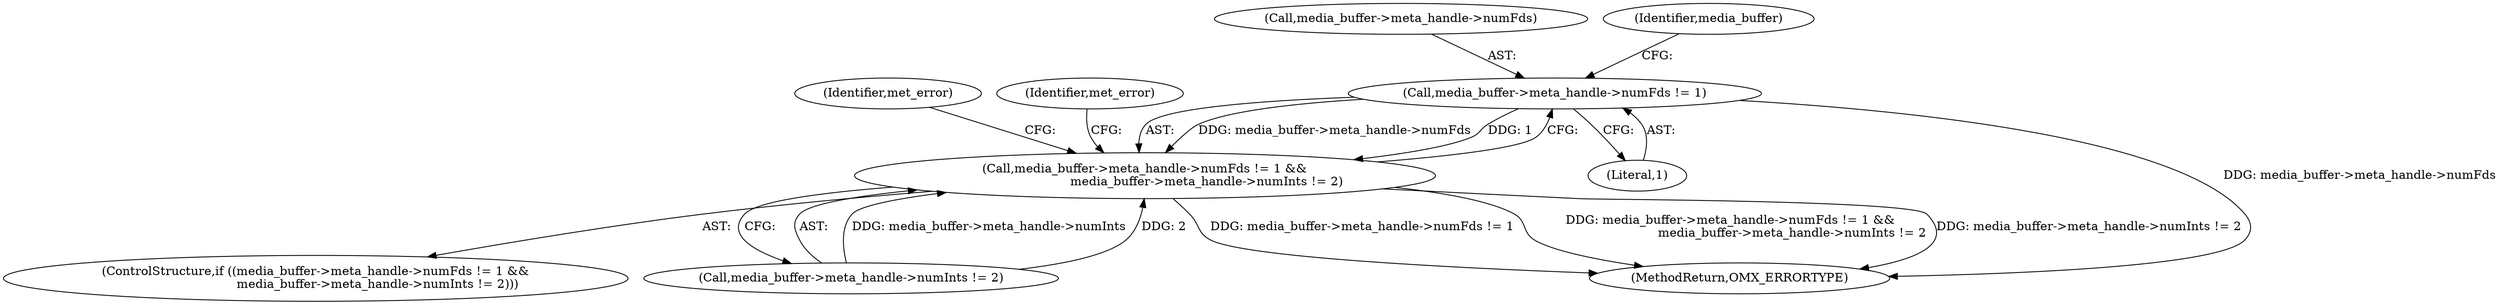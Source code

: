 digraph "0_Android_4ed06d14080d8667d5be14eed200e378cba78345_0@pointer" {
"1000223" [label="(Call,media_buffer->meta_handle->numFds != 1)"];
"1000222" [label="(Call,media_buffer->meta_handle->numFds != 1 &&\n                                media_buffer->meta_handle->numInts != 2)"];
"1000230" [label="(Call,media_buffer->meta_handle->numInts != 2)"];
"1000238" [label="(Identifier,met_error)"];
"1000222" [label="(Call,media_buffer->meta_handle->numFds != 1 &&\n                                media_buffer->meta_handle->numInts != 2)"];
"1000245" [label="(Identifier,met_error)"];
"1000229" [label="(Literal,1)"];
"1000224" [label="(Call,media_buffer->meta_handle->numFds)"];
"1000221" [label="(ControlStructure,if ((media_buffer->meta_handle->numFds != 1 &&\n                                media_buffer->meta_handle->numInts != 2)))"];
"1000623" [label="(MethodReturn,OMX_ERRORTYPE)"];
"1000233" [label="(Identifier,media_buffer)"];
"1000223" [label="(Call,media_buffer->meta_handle->numFds != 1)"];
"1000223" -> "1000222"  [label="AST: "];
"1000223" -> "1000229"  [label="CFG: "];
"1000224" -> "1000223"  [label="AST: "];
"1000229" -> "1000223"  [label="AST: "];
"1000233" -> "1000223"  [label="CFG: "];
"1000222" -> "1000223"  [label="CFG: "];
"1000223" -> "1000623"  [label="DDG: media_buffer->meta_handle->numFds"];
"1000223" -> "1000222"  [label="DDG: media_buffer->meta_handle->numFds"];
"1000223" -> "1000222"  [label="DDG: 1"];
"1000222" -> "1000221"  [label="AST: "];
"1000222" -> "1000230"  [label="CFG: "];
"1000230" -> "1000222"  [label="AST: "];
"1000238" -> "1000222"  [label="CFG: "];
"1000245" -> "1000222"  [label="CFG: "];
"1000222" -> "1000623"  [label="DDG: media_buffer->meta_handle->numFds != 1"];
"1000222" -> "1000623"  [label="DDG: media_buffer->meta_handle->numFds != 1 &&\n                                media_buffer->meta_handle->numInts != 2"];
"1000222" -> "1000623"  [label="DDG: media_buffer->meta_handle->numInts != 2"];
"1000230" -> "1000222"  [label="DDG: media_buffer->meta_handle->numInts"];
"1000230" -> "1000222"  [label="DDG: 2"];
}
